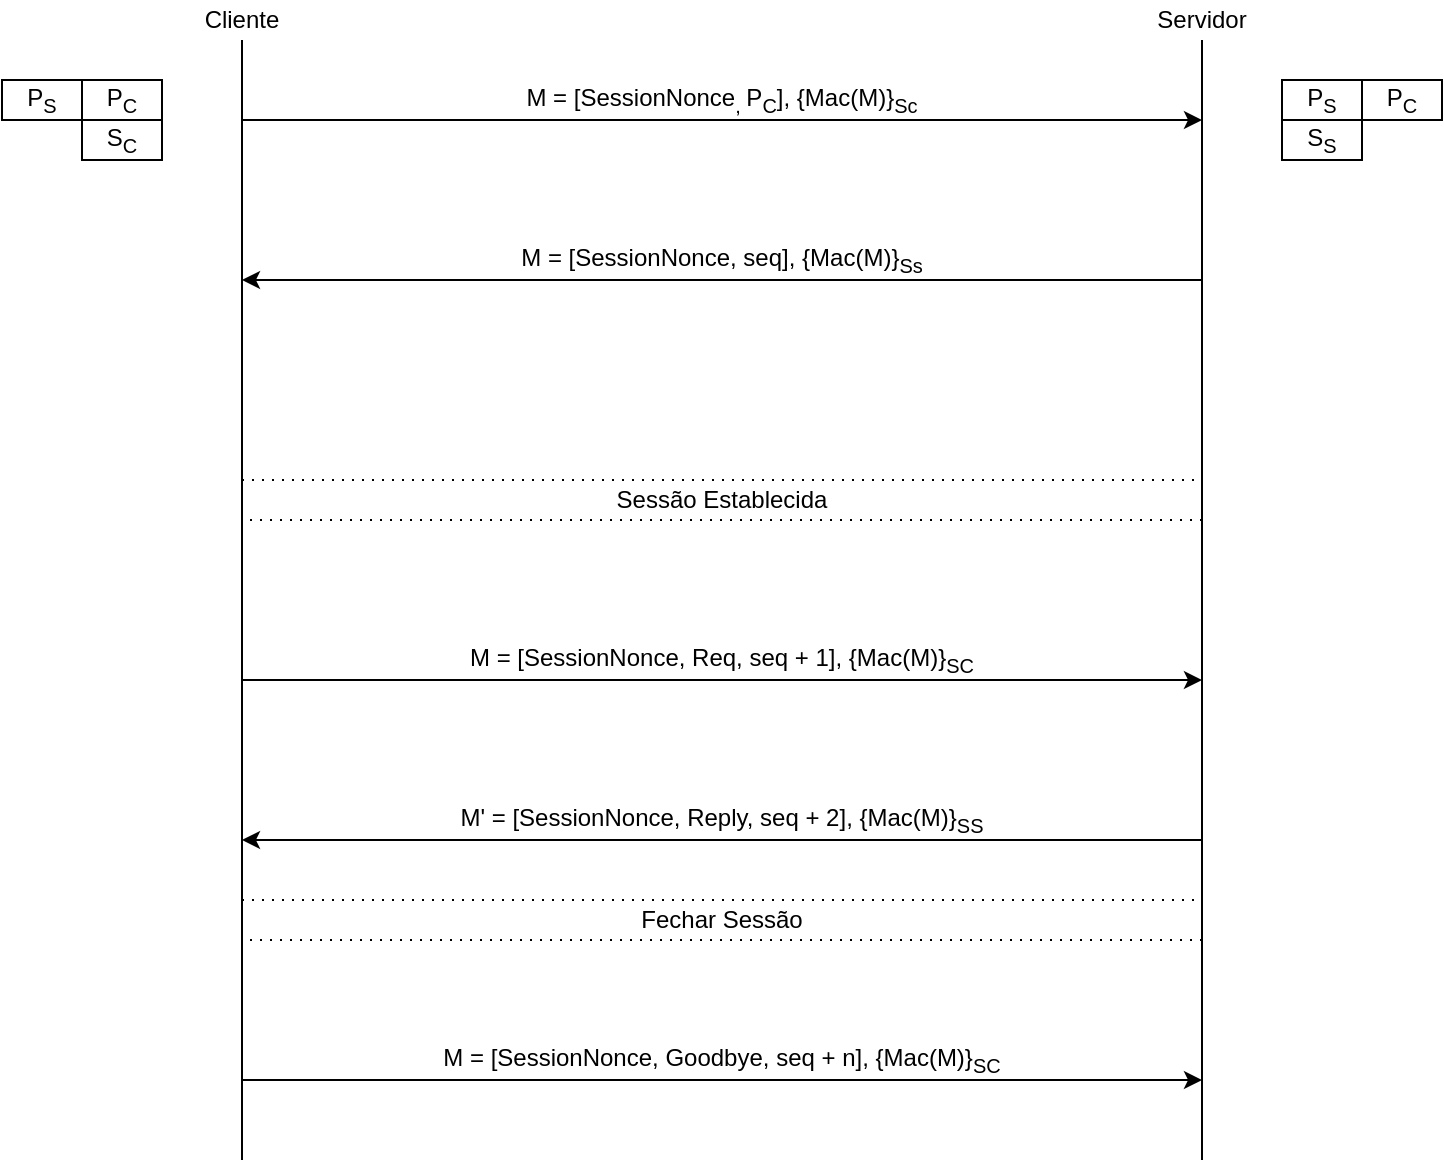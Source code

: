 <mxfile version="12.9.3" type="device"><diagram id="vlnHwCTSwjLizQ95cQI6" name="Page-1"><mxGraphModel dx="813" dy="438" grid="1" gridSize="10" guides="1" tooltips="1" connect="1" arrows="1" fold="1" page="1" pageScale="1" pageWidth="850" pageHeight="1100" math="0" shadow="0"><root><mxCell id="0"/><mxCell id="1" parent="0"/><mxCell id="6i3elXzNJEvNFYUqDO2z-1" value="Cliente" style="text;html=1;strokeColor=none;fillColor=none;align=center;verticalAlign=middle;whiteSpace=wrap;rounded=0;" parent="1" vertex="1"><mxGeometry x="140" y="300" width="40" height="20" as="geometry"/></mxCell><mxCell id="6i3elXzNJEvNFYUqDO2z-2" value="Servidor" style="text;html=1;strokeColor=none;fillColor=none;align=center;verticalAlign=middle;whiteSpace=wrap;rounded=0;" parent="1" vertex="1"><mxGeometry x="620" y="300" width="40" height="20" as="geometry"/></mxCell><mxCell id="6i3elXzNJEvNFYUqDO2z-3" value="" style="endArrow=none;html=1;entryX=0.5;entryY=1;entryDx=0;entryDy=0;" parent="1" edge="1" target="6i3elXzNJEvNFYUqDO2z-1"><mxGeometry width="50" height="50" relative="1" as="geometry"><mxPoint x="160" y="880" as="sourcePoint"/><mxPoint x="160" y="360" as="targetPoint"/></mxGeometry></mxCell><mxCell id="6i3elXzNJEvNFYUqDO2z-4" value="" style="endArrow=none;html=1;entryX=0.5;entryY=1;entryDx=0;entryDy=0;" parent="1" edge="1" target="6i3elXzNJEvNFYUqDO2z-2"><mxGeometry width="50" height="50" relative="1" as="geometry"><mxPoint x="640" y="880" as="sourcePoint"/><mxPoint x="640" y="360" as="targetPoint"/></mxGeometry></mxCell><mxCell id="6i3elXzNJEvNFYUqDO2z-5" value="P&lt;sub&gt;S&lt;/sub&gt;" style="text;html=1;strokeColor=#000000;fillColor=none;align=center;verticalAlign=middle;whiteSpace=wrap;rounded=0;" parent="1" vertex="1"><mxGeometry x="680" y="340" width="40" height="20" as="geometry"/></mxCell><mxCell id="6i3elXzNJEvNFYUqDO2z-7" value="P&lt;sub&gt;C&lt;/sub&gt;" style="text;html=1;strokeColor=#000000;fillColor=none;align=center;verticalAlign=middle;whiteSpace=wrap;rounded=0;" parent="1" vertex="1"><mxGeometry x="720" y="340" width="40" height="20" as="geometry"/></mxCell><mxCell id="6i3elXzNJEvNFYUqDO2z-8" value="P&lt;sub&gt;S&lt;/sub&gt;" style="text;html=1;strokeColor=#000000;fillColor=none;align=center;verticalAlign=middle;whiteSpace=wrap;rounded=0;" parent="1" vertex="1"><mxGeometry x="40" y="340" width="40" height="20" as="geometry"/></mxCell><mxCell id="6i3elXzNJEvNFYUqDO2z-9" value="P&lt;sub&gt;C&lt;/sub&gt;" style="text;html=1;strokeColor=#000000;fillColor=none;align=center;verticalAlign=middle;whiteSpace=wrap;rounded=0;" parent="1" vertex="1"><mxGeometry x="80" y="340" width="40" height="20" as="geometry"/></mxCell><mxCell id="6i3elXzNJEvNFYUqDO2z-10" value="S&lt;sub&gt;C&lt;/sub&gt;" style="text;html=1;strokeColor=#000000;fillColor=none;align=center;verticalAlign=middle;whiteSpace=wrap;rounded=0;" parent="1" vertex="1"><mxGeometry x="80" y="360" width="40" height="20" as="geometry"/></mxCell><mxCell id="6i3elXzNJEvNFYUqDO2z-11" value="S&lt;sub&gt;S&lt;/sub&gt;" style="text;html=1;strokeColor=#000000;fillColor=none;align=center;verticalAlign=middle;whiteSpace=wrap;rounded=0;" parent="1" vertex="1"><mxGeometry x="680" y="360" width="40" height="20" as="geometry"/></mxCell><mxCell id="6i3elXzNJEvNFYUqDO2z-12" value="" style="endArrow=classic;html=1;" parent="1" edge="1"><mxGeometry width="50" height="50" relative="1" as="geometry"><mxPoint x="160" y="360" as="sourcePoint"/><mxPoint x="640" y="360" as="targetPoint"/></mxGeometry></mxCell><mxCell id="6i3elXzNJEvNFYUqDO2z-13" value="" style="endArrow=classic;html=1;" parent="1" edge="1"><mxGeometry width="50" height="50" relative="1" as="geometry"><mxPoint x="640" y="440" as="sourcePoint"/><mxPoint x="160" y="440" as="targetPoint"/></mxGeometry></mxCell><mxCell id="6i3elXzNJEvNFYUqDO2z-16" value="" style="endArrow=classic;html=1;" parent="1" edge="1"><mxGeometry width="50" height="50" relative="1" as="geometry"><mxPoint x="159.98" y="640" as="sourcePoint"/><mxPoint x="639.99" y="640" as="targetPoint"/></mxGeometry></mxCell><mxCell id="6i3elXzNJEvNFYUqDO2z-17" value="" style="endArrow=classic;html=1;" parent="1" edge="1"><mxGeometry width="50" height="50" relative="1" as="geometry"><mxPoint x="639.99" y="720" as="sourcePoint"/><mxPoint x="160" y="720" as="targetPoint"/></mxGeometry></mxCell><mxCell id="P5Y6xQkYIX_ayvG6Gcqc-6" value="M = [SessionNonce&lt;sub&gt;, &lt;/sub&gt;P&lt;sub&gt;C&lt;/sub&gt;], {Mac(M)}&lt;sub&gt;Sc &lt;/sub&gt;&lt;br&gt;&lt;sup&gt;&lt;/sup&gt;" style="text;html=1;strokeColor=none;fillColor=none;align=center;verticalAlign=middle;whiteSpace=wrap;rounded=0;rotation=0;" parent="1" vertex="1"><mxGeometry x="160" y="340" width="480" height="20" as="geometry"/></mxCell><mxCell id="P5Y6xQkYIX_ayvG6Gcqc-9" value="M = [SessionNonce, seq], {Mac(M)}&lt;sub&gt;Ss&lt;/sub&gt;&lt;br&gt;&lt;sub&gt;&lt;/sub&gt;" style="text;html=1;strokeColor=none;fillColor=none;align=center;verticalAlign=middle;whiteSpace=wrap;rounded=0;rotation=0;" parent="1" vertex="1"><mxGeometry x="160" y="420" width="480" height="20" as="geometry"/></mxCell><mxCell id="P5Y6xQkYIX_ayvG6Gcqc-47" value="M = [SessionNonce, Req, seq + 1], {Mac(M)}&lt;sub&gt;SC&lt;/sub&gt;" style="text;html=1;strokeColor=none;fillColor=none;align=center;verticalAlign=middle;whiteSpace=wrap;rounded=0;rotation=0;" parent="1" vertex="1"><mxGeometry x="160" y="620" width="480" height="20" as="geometry"/></mxCell><mxCell id="P5Y6xQkYIX_ayvG6Gcqc-49" value="M' = [SessionNonce, Reply, seq + 2], {Mac(M)}&lt;sub&gt;SS&lt;/sub&gt;" style="text;html=1;strokeColor=none;fillColor=none;align=center;verticalAlign=middle;whiteSpace=wrap;rounded=0;rotation=0;" parent="1" vertex="1"><mxGeometry x="160" y="700" width="480" height="20" as="geometry"/></mxCell><mxCell id="CBtLZJps3JJLVHlW8cVL-9" value="" style="endArrow=classic;html=1;entryX=1;entryY=1;entryDx=0;entryDy=0;" parent="1" edge="1" target="CBtLZJps3JJLVHlW8cVL-11"><mxGeometry width="50" height="50" relative="1" as="geometry"><mxPoint x="160" y="840" as="sourcePoint"/><mxPoint x="630" y="840" as="targetPoint"/></mxGeometry></mxCell><mxCell id="CBtLZJps3JJLVHlW8cVL-11" value="M = [SessionNonce, Goodbye, seq + n], {Mac(M)}&lt;sub&gt;SC&lt;/sub&gt;" style="text;html=1;strokeColor=none;fillColor=none;align=center;verticalAlign=middle;whiteSpace=wrap;rounded=0;rotation=0;" parent="1" vertex="1"><mxGeometry x="160" y="820" width="480" height="20" as="geometry"/></mxCell><mxCell id="wMmJoz-A8fTSXgMuitev-5" value="Sessão Establecida" style="text;html=1;strokeColor=#000000;fillColor=none;align=center;verticalAlign=middle;whiteSpace=wrap;rounded=0;dashed=1;dashPattern=1 4;" vertex="1" parent="1"><mxGeometry x="160" y="540" width="480" height="20" as="geometry"/></mxCell><mxCell id="wMmJoz-A8fTSXgMuitev-6" value="&lt;div&gt;Fechar Sessão&lt;/div&gt;" style="text;html=1;strokeColor=#000000;fillColor=none;align=center;verticalAlign=middle;whiteSpace=wrap;rounded=0;dashed=1;dashPattern=1 4;" vertex="1" parent="1"><mxGeometry x="160" y="750" width="480" height="20" as="geometry"/></mxCell></root></mxGraphModel></diagram></mxfile>